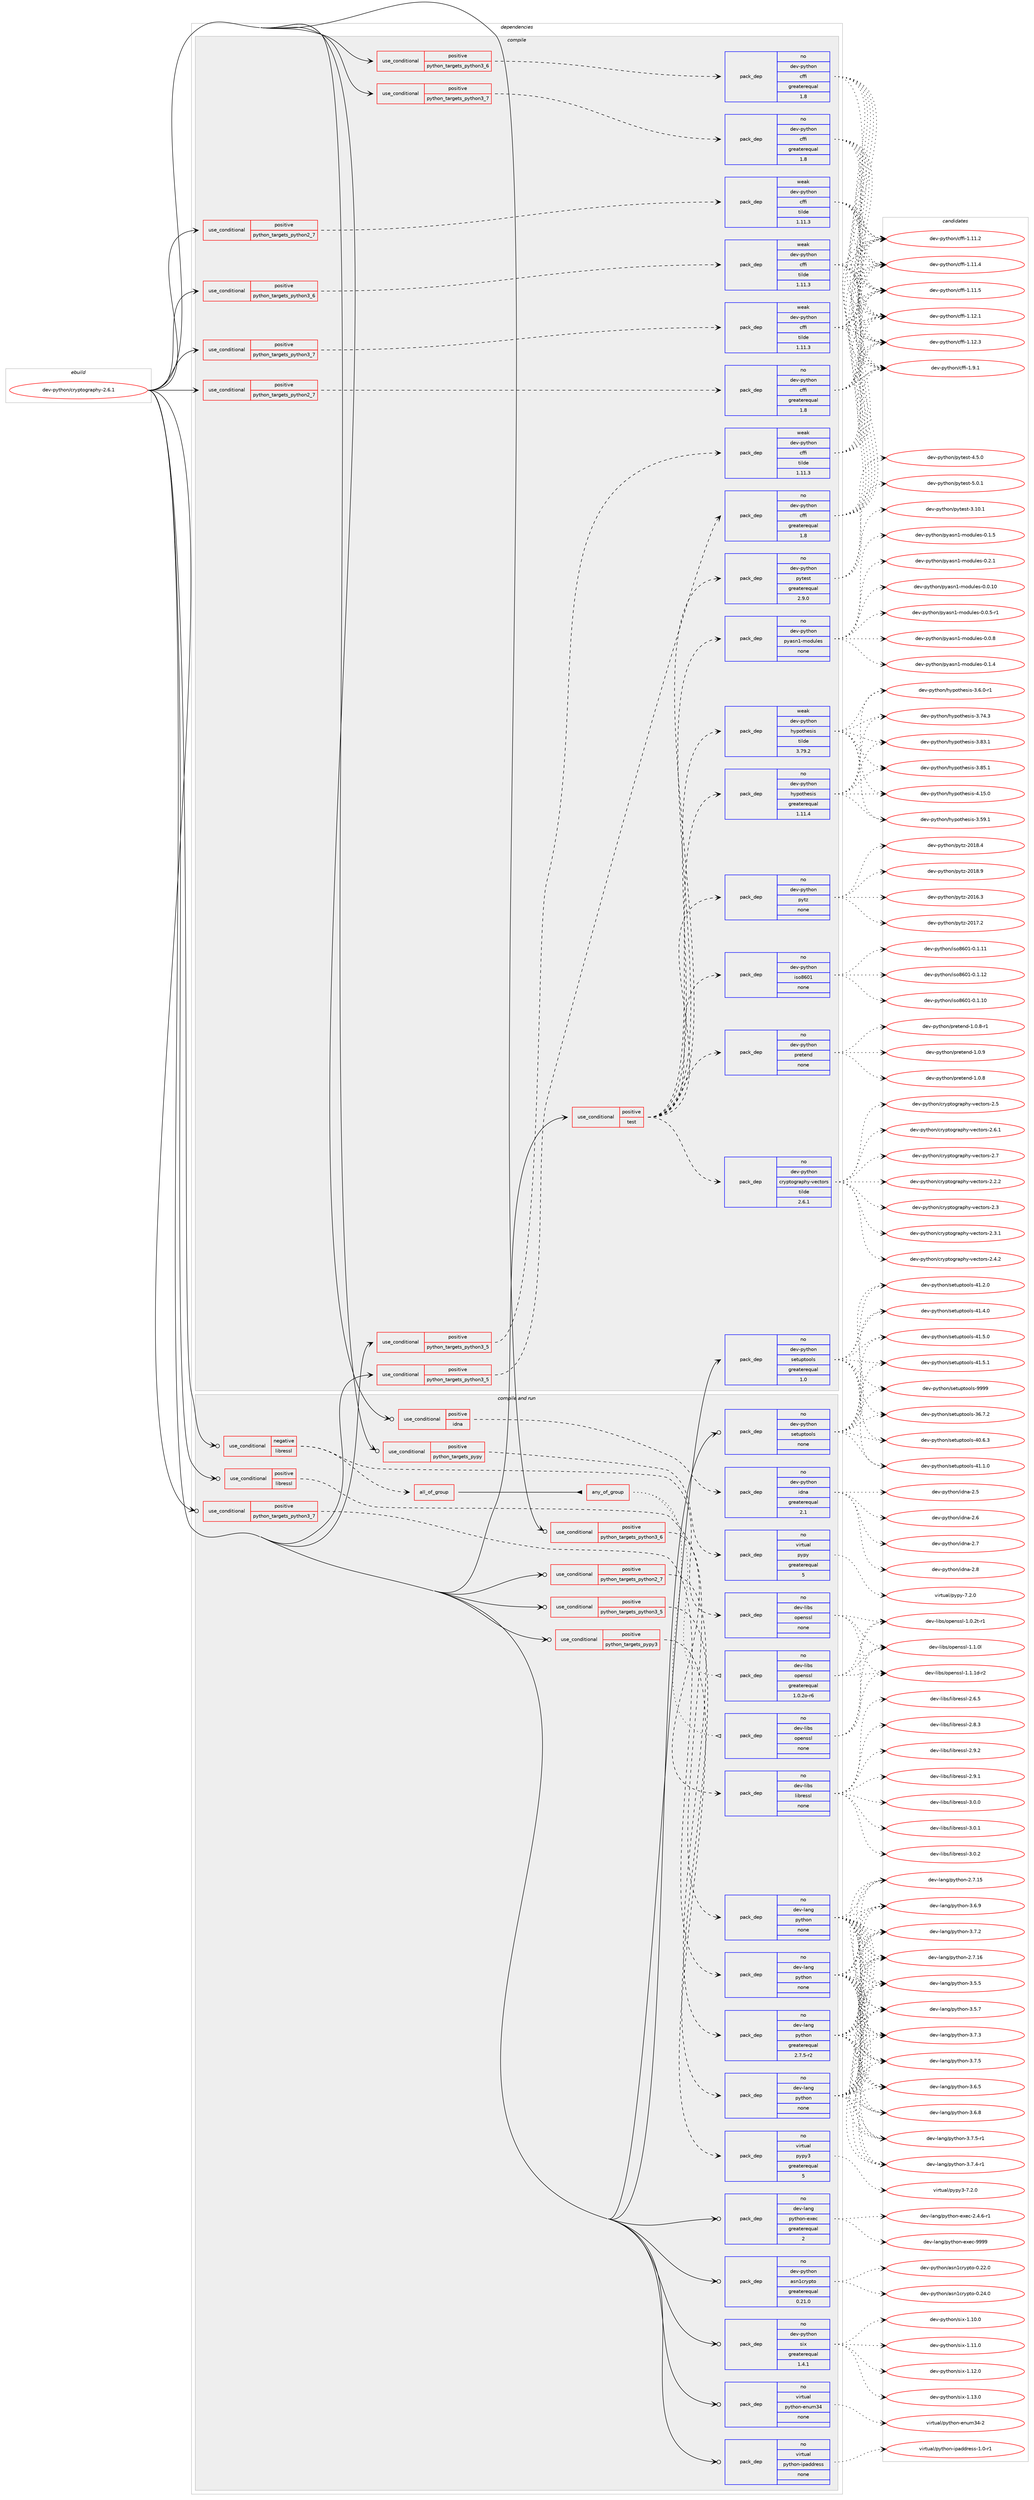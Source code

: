 digraph prolog {

# *************
# Graph options
# *************

newrank=true;
concentrate=true;
compound=true;
graph [rankdir=LR,fontname=Helvetica,fontsize=10,ranksep=1.5];#, ranksep=2.5, nodesep=0.2];
edge  [arrowhead=vee];
node  [fontname=Helvetica,fontsize=10];

# **********
# The ebuild
# **********

subgraph cluster_leftcol {
color=gray;
rank=same;
label=<<i>ebuild</i>>;
id [label="dev-python/cryptography-2.6.1", color=red, width=4, href="../dev-python/cryptography-2.6.1.svg"];
}

# ****************
# The dependencies
# ****************

subgraph cluster_midcol {
color=gray;
label=<<i>dependencies</i>>;
subgraph cluster_compile {
fillcolor="#eeeeee";
style=filled;
label=<<i>compile</i>>;
subgraph cond138023 {
dependency600346 [label=<<TABLE BORDER="0" CELLBORDER="1" CELLSPACING="0" CELLPADDING="4"><TR><TD ROWSPAN="3" CELLPADDING="10">use_conditional</TD></TR><TR><TD>positive</TD></TR><TR><TD>python_targets_python2_7</TD></TR></TABLE>>, shape=none, color=red];
subgraph pack450534 {
dependency600347 [label=<<TABLE BORDER="0" CELLBORDER="1" CELLSPACING="0" CELLPADDING="4" WIDTH="220"><TR><TD ROWSPAN="6" CELLPADDING="30">pack_dep</TD></TR><TR><TD WIDTH="110">no</TD></TR><TR><TD>dev-python</TD></TR><TR><TD>cffi</TD></TR><TR><TD>greaterequal</TD></TR><TR><TD>1.8</TD></TR></TABLE>>, shape=none, color=blue];
}
dependency600346:e -> dependency600347:w [weight=20,style="dashed",arrowhead="vee"];
}
id:e -> dependency600346:w [weight=20,style="solid",arrowhead="vee"];
subgraph cond138024 {
dependency600348 [label=<<TABLE BORDER="0" CELLBORDER="1" CELLSPACING="0" CELLPADDING="4"><TR><TD ROWSPAN="3" CELLPADDING="10">use_conditional</TD></TR><TR><TD>positive</TD></TR><TR><TD>python_targets_python2_7</TD></TR></TABLE>>, shape=none, color=red];
subgraph pack450535 {
dependency600349 [label=<<TABLE BORDER="0" CELLBORDER="1" CELLSPACING="0" CELLPADDING="4" WIDTH="220"><TR><TD ROWSPAN="6" CELLPADDING="30">pack_dep</TD></TR><TR><TD WIDTH="110">weak</TD></TR><TR><TD>dev-python</TD></TR><TR><TD>cffi</TD></TR><TR><TD>tilde</TD></TR><TR><TD>1.11.3</TD></TR></TABLE>>, shape=none, color=blue];
}
dependency600348:e -> dependency600349:w [weight=20,style="dashed",arrowhead="vee"];
}
id:e -> dependency600348:w [weight=20,style="solid",arrowhead="vee"];
subgraph cond138025 {
dependency600350 [label=<<TABLE BORDER="0" CELLBORDER="1" CELLSPACING="0" CELLPADDING="4"><TR><TD ROWSPAN="3" CELLPADDING="10">use_conditional</TD></TR><TR><TD>positive</TD></TR><TR><TD>python_targets_python3_5</TD></TR></TABLE>>, shape=none, color=red];
subgraph pack450536 {
dependency600351 [label=<<TABLE BORDER="0" CELLBORDER="1" CELLSPACING="0" CELLPADDING="4" WIDTH="220"><TR><TD ROWSPAN="6" CELLPADDING="30">pack_dep</TD></TR><TR><TD WIDTH="110">no</TD></TR><TR><TD>dev-python</TD></TR><TR><TD>cffi</TD></TR><TR><TD>greaterequal</TD></TR><TR><TD>1.8</TD></TR></TABLE>>, shape=none, color=blue];
}
dependency600350:e -> dependency600351:w [weight=20,style="dashed",arrowhead="vee"];
}
id:e -> dependency600350:w [weight=20,style="solid",arrowhead="vee"];
subgraph cond138026 {
dependency600352 [label=<<TABLE BORDER="0" CELLBORDER="1" CELLSPACING="0" CELLPADDING="4"><TR><TD ROWSPAN="3" CELLPADDING="10">use_conditional</TD></TR><TR><TD>positive</TD></TR><TR><TD>python_targets_python3_5</TD></TR></TABLE>>, shape=none, color=red];
subgraph pack450537 {
dependency600353 [label=<<TABLE BORDER="0" CELLBORDER="1" CELLSPACING="0" CELLPADDING="4" WIDTH="220"><TR><TD ROWSPAN="6" CELLPADDING="30">pack_dep</TD></TR><TR><TD WIDTH="110">weak</TD></TR><TR><TD>dev-python</TD></TR><TR><TD>cffi</TD></TR><TR><TD>tilde</TD></TR><TR><TD>1.11.3</TD></TR></TABLE>>, shape=none, color=blue];
}
dependency600352:e -> dependency600353:w [weight=20,style="dashed",arrowhead="vee"];
}
id:e -> dependency600352:w [weight=20,style="solid",arrowhead="vee"];
subgraph cond138027 {
dependency600354 [label=<<TABLE BORDER="0" CELLBORDER="1" CELLSPACING="0" CELLPADDING="4"><TR><TD ROWSPAN="3" CELLPADDING="10">use_conditional</TD></TR><TR><TD>positive</TD></TR><TR><TD>python_targets_python3_6</TD></TR></TABLE>>, shape=none, color=red];
subgraph pack450538 {
dependency600355 [label=<<TABLE BORDER="0" CELLBORDER="1" CELLSPACING="0" CELLPADDING="4" WIDTH="220"><TR><TD ROWSPAN="6" CELLPADDING="30">pack_dep</TD></TR><TR><TD WIDTH="110">no</TD></TR><TR><TD>dev-python</TD></TR><TR><TD>cffi</TD></TR><TR><TD>greaterequal</TD></TR><TR><TD>1.8</TD></TR></TABLE>>, shape=none, color=blue];
}
dependency600354:e -> dependency600355:w [weight=20,style="dashed",arrowhead="vee"];
}
id:e -> dependency600354:w [weight=20,style="solid",arrowhead="vee"];
subgraph cond138028 {
dependency600356 [label=<<TABLE BORDER="0" CELLBORDER="1" CELLSPACING="0" CELLPADDING="4"><TR><TD ROWSPAN="3" CELLPADDING="10">use_conditional</TD></TR><TR><TD>positive</TD></TR><TR><TD>python_targets_python3_6</TD></TR></TABLE>>, shape=none, color=red];
subgraph pack450539 {
dependency600357 [label=<<TABLE BORDER="0" CELLBORDER="1" CELLSPACING="0" CELLPADDING="4" WIDTH="220"><TR><TD ROWSPAN="6" CELLPADDING="30">pack_dep</TD></TR><TR><TD WIDTH="110">weak</TD></TR><TR><TD>dev-python</TD></TR><TR><TD>cffi</TD></TR><TR><TD>tilde</TD></TR><TR><TD>1.11.3</TD></TR></TABLE>>, shape=none, color=blue];
}
dependency600356:e -> dependency600357:w [weight=20,style="dashed",arrowhead="vee"];
}
id:e -> dependency600356:w [weight=20,style="solid",arrowhead="vee"];
subgraph cond138029 {
dependency600358 [label=<<TABLE BORDER="0" CELLBORDER="1" CELLSPACING="0" CELLPADDING="4"><TR><TD ROWSPAN="3" CELLPADDING="10">use_conditional</TD></TR><TR><TD>positive</TD></TR><TR><TD>python_targets_python3_7</TD></TR></TABLE>>, shape=none, color=red];
subgraph pack450540 {
dependency600359 [label=<<TABLE BORDER="0" CELLBORDER="1" CELLSPACING="0" CELLPADDING="4" WIDTH="220"><TR><TD ROWSPAN="6" CELLPADDING="30">pack_dep</TD></TR><TR><TD WIDTH="110">no</TD></TR><TR><TD>dev-python</TD></TR><TR><TD>cffi</TD></TR><TR><TD>greaterequal</TD></TR><TR><TD>1.8</TD></TR></TABLE>>, shape=none, color=blue];
}
dependency600358:e -> dependency600359:w [weight=20,style="dashed",arrowhead="vee"];
}
id:e -> dependency600358:w [weight=20,style="solid",arrowhead="vee"];
subgraph cond138030 {
dependency600360 [label=<<TABLE BORDER="0" CELLBORDER="1" CELLSPACING="0" CELLPADDING="4"><TR><TD ROWSPAN="3" CELLPADDING="10">use_conditional</TD></TR><TR><TD>positive</TD></TR><TR><TD>python_targets_python3_7</TD></TR></TABLE>>, shape=none, color=red];
subgraph pack450541 {
dependency600361 [label=<<TABLE BORDER="0" CELLBORDER="1" CELLSPACING="0" CELLPADDING="4" WIDTH="220"><TR><TD ROWSPAN="6" CELLPADDING="30">pack_dep</TD></TR><TR><TD WIDTH="110">weak</TD></TR><TR><TD>dev-python</TD></TR><TR><TD>cffi</TD></TR><TR><TD>tilde</TD></TR><TR><TD>1.11.3</TD></TR></TABLE>>, shape=none, color=blue];
}
dependency600360:e -> dependency600361:w [weight=20,style="dashed",arrowhead="vee"];
}
id:e -> dependency600360:w [weight=20,style="solid",arrowhead="vee"];
subgraph cond138031 {
dependency600362 [label=<<TABLE BORDER="0" CELLBORDER="1" CELLSPACING="0" CELLPADDING="4"><TR><TD ROWSPAN="3" CELLPADDING="10">use_conditional</TD></TR><TR><TD>positive</TD></TR><TR><TD>test</TD></TR></TABLE>>, shape=none, color=red];
subgraph pack450542 {
dependency600363 [label=<<TABLE BORDER="0" CELLBORDER="1" CELLSPACING="0" CELLPADDING="4" WIDTH="220"><TR><TD ROWSPAN="6" CELLPADDING="30">pack_dep</TD></TR><TR><TD WIDTH="110">no</TD></TR><TR><TD>dev-python</TD></TR><TR><TD>cryptography-vectors</TD></TR><TR><TD>tilde</TD></TR><TR><TD>2.6.1</TD></TR></TABLE>>, shape=none, color=blue];
}
dependency600362:e -> dependency600363:w [weight=20,style="dashed",arrowhead="vee"];
subgraph pack450543 {
dependency600364 [label=<<TABLE BORDER="0" CELLBORDER="1" CELLSPACING="0" CELLPADDING="4" WIDTH="220"><TR><TD ROWSPAN="6" CELLPADDING="30">pack_dep</TD></TR><TR><TD WIDTH="110">no</TD></TR><TR><TD>dev-python</TD></TR><TR><TD>pretend</TD></TR><TR><TD>none</TD></TR><TR><TD></TD></TR></TABLE>>, shape=none, color=blue];
}
dependency600362:e -> dependency600364:w [weight=20,style="dashed",arrowhead="vee"];
subgraph pack450544 {
dependency600365 [label=<<TABLE BORDER="0" CELLBORDER="1" CELLSPACING="0" CELLPADDING="4" WIDTH="220"><TR><TD ROWSPAN="6" CELLPADDING="30">pack_dep</TD></TR><TR><TD WIDTH="110">no</TD></TR><TR><TD>dev-python</TD></TR><TR><TD>iso8601</TD></TR><TR><TD>none</TD></TR><TR><TD></TD></TR></TABLE>>, shape=none, color=blue];
}
dependency600362:e -> dependency600365:w [weight=20,style="dashed",arrowhead="vee"];
subgraph pack450545 {
dependency600366 [label=<<TABLE BORDER="0" CELLBORDER="1" CELLSPACING="0" CELLPADDING="4" WIDTH="220"><TR><TD ROWSPAN="6" CELLPADDING="30">pack_dep</TD></TR><TR><TD WIDTH="110">no</TD></TR><TR><TD>dev-python</TD></TR><TR><TD>pytz</TD></TR><TR><TD>none</TD></TR><TR><TD></TD></TR></TABLE>>, shape=none, color=blue];
}
dependency600362:e -> dependency600366:w [weight=20,style="dashed",arrowhead="vee"];
subgraph pack450546 {
dependency600367 [label=<<TABLE BORDER="0" CELLBORDER="1" CELLSPACING="0" CELLPADDING="4" WIDTH="220"><TR><TD ROWSPAN="6" CELLPADDING="30">pack_dep</TD></TR><TR><TD WIDTH="110">no</TD></TR><TR><TD>dev-python</TD></TR><TR><TD>hypothesis</TD></TR><TR><TD>greaterequal</TD></TR><TR><TD>1.11.4</TD></TR></TABLE>>, shape=none, color=blue];
}
dependency600362:e -> dependency600367:w [weight=20,style="dashed",arrowhead="vee"];
subgraph pack450547 {
dependency600368 [label=<<TABLE BORDER="0" CELLBORDER="1" CELLSPACING="0" CELLPADDING="4" WIDTH="220"><TR><TD ROWSPAN="6" CELLPADDING="30">pack_dep</TD></TR><TR><TD WIDTH="110">weak</TD></TR><TR><TD>dev-python</TD></TR><TR><TD>hypothesis</TD></TR><TR><TD>tilde</TD></TR><TR><TD>3.79.2</TD></TR></TABLE>>, shape=none, color=blue];
}
dependency600362:e -> dependency600368:w [weight=20,style="dashed",arrowhead="vee"];
subgraph pack450548 {
dependency600369 [label=<<TABLE BORDER="0" CELLBORDER="1" CELLSPACING="0" CELLPADDING="4" WIDTH="220"><TR><TD ROWSPAN="6" CELLPADDING="30">pack_dep</TD></TR><TR><TD WIDTH="110">no</TD></TR><TR><TD>dev-python</TD></TR><TR><TD>pyasn1-modules</TD></TR><TR><TD>none</TD></TR><TR><TD></TD></TR></TABLE>>, shape=none, color=blue];
}
dependency600362:e -> dependency600369:w [weight=20,style="dashed",arrowhead="vee"];
subgraph pack450549 {
dependency600370 [label=<<TABLE BORDER="0" CELLBORDER="1" CELLSPACING="0" CELLPADDING="4" WIDTH="220"><TR><TD ROWSPAN="6" CELLPADDING="30">pack_dep</TD></TR><TR><TD WIDTH="110">no</TD></TR><TR><TD>dev-python</TD></TR><TR><TD>pytest</TD></TR><TR><TD>greaterequal</TD></TR><TR><TD>2.9.0</TD></TR></TABLE>>, shape=none, color=blue];
}
dependency600362:e -> dependency600370:w [weight=20,style="dashed",arrowhead="vee"];
}
id:e -> dependency600362:w [weight=20,style="solid",arrowhead="vee"];
subgraph pack450550 {
dependency600371 [label=<<TABLE BORDER="0" CELLBORDER="1" CELLSPACING="0" CELLPADDING="4" WIDTH="220"><TR><TD ROWSPAN="6" CELLPADDING="30">pack_dep</TD></TR><TR><TD WIDTH="110">no</TD></TR><TR><TD>dev-python</TD></TR><TR><TD>setuptools</TD></TR><TR><TD>greaterequal</TD></TR><TR><TD>1.0</TD></TR></TABLE>>, shape=none, color=blue];
}
id:e -> dependency600371:w [weight=20,style="solid",arrowhead="vee"];
}
subgraph cluster_compileandrun {
fillcolor="#eeeeee";
style=filled;
label=<<i>compile and run</i>>;
subgraph cond138032 {
dependency600372 [label=<<TABLE BORDER="0" CELLBORDER="1" CELLSPACING="0" CELLPADDING="4"><TR><TD ROWSPAN="3" CELLPADDING="10">use_conditional</TD></TR><TR><TD>negative</TD></TR><TR><TD>libressl</TD></TR></TABLE>>, shape=none, color=red];
subgraph pack450551 {
dependency600373 [label=<<TABLE BORDER="0" CELLBORDER="1" CELLSPACING="0" CELLPADDING="4" WIDTH="220"><TR><TD ROWSPAN="6" CELLPADDING="30">pack_dep</TD></TR><TR><TD WIDTH="110">no</TD></TR><TR><TD>dev-libs</TD></TR><TR><TD>openssl</TD></TR><TR><TD>none</TD></TR><TR><TD></TD></TR></TABLE>>, shape=none, color=blue];
}
dependency600372:e -> dependency600373:w [weight=20,style="dashed",arrowhead="vee"];
subgraph all373 {
dependency600374 [label=<<TABLE BORDER="0" CELLBORDER="1" CELLSPACING="0" CELLPADDING="4"><TR><TD CELLPADDING="10">all_of_group</TD></TR></TABLE>>, shape=none, color=red];subgraph any11419 {
dependency600375 [label=<<TABLE BORDER="0" CELLBORDER="1" CELLSPACING="0" CELLPADDING="4"><TR><TD CELLPADDING="10">any_of_group</TD></TR></TABLE>>, shape=none, color=red];subgraph pack450552 {
dependency600376 [label=<<TABLE BORDER="0" CELLBORDER="1" CELLSPACING="0" CELLPADDING="4" WIDTH="220"><TR><TD ROWSPAN="6" CELLPADDING="30">pack_dep</TD></TR><TR><TD WIDTH="110">no</TD></TR><TR><TD>dev-libs</TD></TR><TR><TD>openssl</TD></TR><TR><TD>none</TD></TR><TR><TD></TD></TR></TABLE>>, shape=none, color=blue];
}
dependency600375:e -> dependency600376:w [weight=20,style="dotted",arrowhead="oinv"];
subgraph pack450553 {
dependency600377 [label=<<TABLE BORDER="0" CELLBORDER="1" CELLSPACING="0" CELLPADDING="4" WIDTH="220"><TR><TD ROWSPAN="6" CELLPADDING="30">pack_dep</TD></TR><TR><TD WIDTH="110">no</TD></TR><TR><TD>dev-libs</TD></TR><TR><TD>openssl</TD></TR><TR><TD>greaterequal</TD></TR><TR><TD>1.0.2o-r6</TD></TR></TABLE>>, shape=none, color=blue];
}
dependency600375:e -> dependency600377:w [weight=20,style="dotted",arrowhead="oinv"];
}
dependency600374:e -> dependency600375:w [weight=20,style="solid",arrowhead="inv"];
}
dependency600372:e -> dependency600374:w [weight=20,style="dashed",arrowhead="vee"];
}
id:e -> dependency600372:w [weight=20,style="solid",arrowhead="odotvee"];
subgraph cond138033 {
dependency600378 [label=<<TABLE BORDER="0" CELLBORDER="1" CELLSPACING="0" CELLPADDING="4"><TR><TD ROWSPAN="3" CELLPADDING="10">use_conditional</TD></TR><TR><TD>positive</TD></TR><TR><TD>idna</TD></TR></TABLE>>, shape=none, color=red];
subgraph pack450554 {
dependency600379 [label=<<TABLE BORDER="0" CELLBORDER="1" CELLSPACING="0" CELLPADDING="4" WIDTH="220"><TR><TD ROWSPAN="6" CELLPADDING="30">pack_dep</TD></TR><TR><TD WIDTH="110">no</TD></TR><TR><TD>dev-python</TD></TR><TR><TD>idna</TD></TR><TR><TD>greaterequal</TD></TR><TR><TD>2.1</TD></TR></TABLE>>, shape=none, color=blue];
}
dependency600378:e -> dependency600379:w [weight=20,style="dashed",arrowhead="vee"];
}
id:e -> dependency600378:w [weight=20,style="solid",arrowhead="odotvee"];
subgraph cond138034 {
dependency600380 [label=<<TABLE BORDER="0" CELLBORDER="1" CELLSPACING="0" CELLPADDING="4"><TR><TD ROWSPAN="3" CELLPADDING="10">use_conditional</TD></TR><TR><TD>positive</TD></TR><TR><TD>libressl</TD></TR></TABLE>>, shape=none, color=red];
subgraph pack450555 {
dependency600381 [label=<<TABLE BORDER="0" CELLBORDER="1" CELLSPACING="0" CELLPADDING="4" WIDTH="220"><TR><TD ROWSPAN="6" CELLPADDING="30">pack_dep</TD></TR><TR><TD WIDTH="110">no</TD></TR><TR><TD>dev-libs</TD></TR><TR><TD>libressl</TD></TR><TR><TD>none</TD></TR><TR><TD></TD></TR></TABLE>>, shape=none, color=blue];
}
dependency600380:e -> dependency600381:w [weight=20,style="dashed",arrowhead="vee"];
}
id:e -> dependency600380:w [weight=20,style="solid",arrowhead="odotvee"];
subgraph cond138035 {
dependency600382 [label=<<TABLE BORDER="0" CELLBORDER="1" CELLSPACING="0" CELLPADDING="4"><TR><TD ROWSPAN="3" CELLPADDING="10">use_conditional</TD></TR><TR><TD>positive</TD></TR><TR><TD>python_targets_pypy</TD></TR></TABLE>>, shape=none, color=red];
subgraph pack450556 {
dependency600383 [label=<<TABLE BORDER="0" CELLBORDER="1" CELLSPACING="0" CELLPADDING="4" WIDTH="220"><TR><TD ROWSPAN="6" CELLPADDING="30">pack_dep</TD></TR><TR><TD WIDTH="110">no</TD></TR><TR><TD>virtual</TD></TR><TR><TD>pypy</TD></TR><TR><TD>greaterequal</TD></TR><TR><TD>5</TD></TR></TABLE>>, shape=none, color=blue];
}
dependency600382:e -> dependency600383:w [weight=20,style="dashed",arrowhead="vee"];
}
id:e -> dependency600382:w [weight=20,style="solid",arrowhead="odotvee"];
subgraph cond138036 {
dependency600384 [label=<<TABLE BORDER="0" CELLBORDER="1" CELLSPACING="0" CELLPADDING="4"><TR><TD ROWSPAN="3" CELLPADDING="10">use_conditional</TD></TR><TR><TD>positive</TD></TR><TR><TD>python_targets_pypy3</TD></TR></TABLE>>, shape=none, color=red];
subgraph pack450557 {
dependency600385 [label=<<TABLE BORDER="0" CELLBORDER="1" CELLSPACING="0" CELLPADDING="4" WIDTH="220"><TR><TD ROWSPAN="6" CELLPADDING="30">pack_dep</TD></TR><TR><TD WIDTH="110">no</TD></TR><TR><TD>virtual</TD></TR><TR><TD>pypy3</TD></TR><TR><TD>greaterequal</TD></TR><TR><TD>5</TD></TR></TABLE>>, shape=none, color=blue];
}
dependency600384:e -> dependency600385:w [weight=20,style="dashed",arrowhead="vee"];
}
id:e -> dependency600384:w [weight=20,style="solid",arrowhead="odotvee"];
subgraph cond138037 {
dependency600386 [label=<<TABLE BORDER="0" CELLBORDER="1" CELLSPACING="0" CELLPADDING="4"><TR><TD ROWSPAN="3" CELLPADDING="10">use_conditional</TD></TR><TR><TD>positive</TD></TR><TR><TD>python_targets_python2_7</TD></TR></TABLE>>, shape=none, color=red];
subgraph pack450558 {
dependency600387 [label=<<TABLE BORDER="0" CELLBORDER="1" CELLSPACING="0" CELLPADDING="4" WIDTH="220"><TR><TD ROWSPAN="6" CELLPADDING="30">pack_dep</TD></TR><TR><TD WIDTH="110">no</TD></TR><TR><TD>dev-lang</TD></TR><TR><TD>python</TD></TR><TR><TD>greaterequal</TD></TR><TR><TD>2.7.5-r2</TD></TR></TABLE>>, shape=none, color=blue];
}
dependency600386:e -> dependency600387:w [weight=20,style="dashed",arrowhead="vee"];
}
id:e -> dependency600386:w [weight=20,style="solid",arrowhead="odotvee"];
subgraph cond138038 {
dependency600388 [label=<<TABLE BORDER="0" CELLBORDER="1" CELLSPACING="0" CELLPADDING="4"><TR><TD ROWSPAN="3" CELLPADDING="10">use_conditional</TD></TR><TR><TD>positive</TD></TR><TR><TD>python_targets_python3_5</TD></TR></TABLE>>, shape=none, color=red];
subgraph pack450559 {
dependency600389 [label=<<TABLE BORDER="0" CELLBORDER="1" CELLSPACING="0" CELLPADDING="4" WIDTH="220"><TR><TD ROWSPAN="6" CELLPADDING="30">pack_dep</TD></TR><TR><TD WIDTH="110">no</TD></TR><TR><TD>dev-lang</TD></TR><TR><TD>python</TD></TR><TR><TD>none</TD></TR><TR><TD></TD></TR></TABLE>>, shape=none, color=blue];
}
dependency600388:e -> dependency600389:w [weight=20,style="dashed",arrowhead="vee"];
}
id:e -> dependency600388:w [weight=20,style="solid",arrowhead="odotvee"];
subgraph cond138039 {
dependency600390 [label=<<TABLE BORDER="0" CELLBORDER="1" CELLSPACING="0" CELLPADDING="4"><TR><TD ROWSPAN="3" CELLPADDING="10">use_conditional</TD></TR><TR><TD>positive</TD></TR><TR><TD>python_targets_python3_6</TD></TR></TABLE>>, shape=none, color=red];
subgraph pack450560 {
dependency600391 [label=<<TABLE BORDER="0" CELLBORDER="1" CELLSPACING="0" CELLPADDING="4" WIDTH="220"><TR><TD ROWSPAN="6" CELLPADDING="30">pack_dep</TD></TR><TR><TD WIDTH="110">no</TD></TR><TR><TD>dev-lang</TD></TR><TR><TD>python</TD></TR><TR><TD>none</TD></TR><TR><TD></TD></TR></TABLE>>, shape=none, color=blue];
}
dependency600390:e -> dependency600391:w [weight=20,style="dashed",arrowhead="vee"];
}
id:e -> dependency600390:w [weight=20,style="solid",arrowhead="odotvee"];
subgraph cond138040 {
dependency600392 [label=<<TABLE BORDER="0" CELLBORDER="1" CELLSPACING="0" CELLPADDING="4"><TR><TD ROWSPAN="3" CELLPADDING="10">use_conditional</TD></TR><TR><TD>positive</TD></TR><TR><TD>python_targets_python3_7</TD></TR></TABLE>>, shape=none, color=red];
subgraph pack450561 {
dependency600393 [label=<<TABLE BORDER="0" CELLBORDER="1" CELLSPACING="0" CELLPADDING="4" WIDTH="220"><TR><TD ROWSPAN="6" CELLPADDING="30">pack_dep</TD></TR><TR><TD WIDTH="110">no</TD></TR><TR><TD>dev-lang</TD></TR><TR><TD>python</TD></TR><TR><TD>none</TD></TR><TR><TD></TD></TR></TABLE>>, shape=none, color=blue];
}
dependency600392:e -> dependency600393:w [weight=20,style="dashed",arrowhead="vee"];
}
id:e -> dependency600392:w [weight=20,style="solid",arrowhead="odotvee"];
subgraph pack450562 {
dependency600394 [label=<<TABLE BORDER="0" CELLBORDER="1" CELLSPACING="0" CELLPADDING="4" WIDTH="220"><TR><TD ROWSPAN="6" CELLPADDING="30">pack_dep</TD></TR><TR><TD WIDTH="110">no</TD></TR><TR><TD>dev-lang</TD></TR><TR><TD>python-exec</TD></TR><TR><TD>greaterequal</TD></TR><TR><TD>2</TD></TR></TABLE>>, shape=none, color=blue];
}
id:e -> dependency600394:w [weight=20,style="solid",arrowhead="odotvee"];
subgraph pack450563 {
dependency600395 [label=<<TABLE BORDER="0" CELLBORDER="1" CELLSPACING="0" CELLPADDING="4" WIDTH="220"><TR><TD ROWSPAN="6" CELLPADDING="30">pack_dep</TD></TR><TR><TD WIDTH="110">no</TD></TR><TR><TD>dev-python</TD></TR><TR><TD>asn1crypto</TD></TR><TR><TD>greaterequal</TD></TR><TR><TD>0.21.0</TD></TR></TABLE>>, shape=none, color=blue];
}
id:e -> dependency600395:w [weight=20,style="solid",arrowhead="odotvee"];
subgraph pack450564 {
dependency600396 [label=<<TABLE BORDER="0" CELLBORDER="1" CELLSPACING="0" CELLPADDING="4" WIDTH="220"><TR><TD ROWSPAN="6" CELLPADDING="30">pack_dep</TD></TR><TR><TD WIDTH="110">no</TD></TR><TR><TD>dev-python</TD></TR><TR><TD>setuptools</TD></TR><TR><TD>none</TD></TR><TR><TD></TD></TR></TABLE>>, shape=none, color=blue];
}
id:e -> dependency600396:w [weight=20,style="solid",arrowhead="odotvee"];
subgraph pack450565 {
dependency600397 [label=<<TABLE BORDER="0" CELLBORDER="1" CELLSPACING="0" CELLPADDING="4" WIDTH="220"><TR><TD ROWSPAN="6" CELLPADDING="30">pack_dep</TD></TR><TR><TD WIDTH="110">no</TD></TR><TR><TD>dev-python</TD></TR><TR><TD>six</TD></TR><TR><TD>greaterequal</TD></TR><TR><TD>1.4.1</TD></TR></TABLE>>, shape=none, color=blue];
}
id:e -> dependency600397:w [weight=20,style="solid",arrowhead="odotvee"];
subgraph pack450566 {
dependency600398 [label=<<TABLE BORDER="0" CELLBORDER="1" CELLSPACING="0" CELLPADDING="4" WIDTH="220"><TR><TD ROWSPAN="6" CELLPADDING="30">pack_dep</TD></TR><TR><TD WIDTH="110">no</TD></TR><TR><TD>virtual</TD></TR><TR><TD>python-enum34</TD></TR><TR><TD>none</TD></TR><TR><TD></TD></TR></TABLE>>, shape=none, color=blue];
}
id:e -> dependency600398:w [weight=20,style="solid",arrowhead="odotvee"];
subgraph pack450567 {
dependency600399 [label=<<TABLE BORDER="0" CELLBORDER="1" CELLSPACING="0" CELLPADDING="4" WIDTH="220"><TR><TD ROWSPAN="6" CELLPADDING="30">pack_dep</TD></TR><TR><TD WIDTH="110">no</TD></TR><TR><TD>virtual</TD></TR><TR><TD>python-ipaddress</TD></TR><TR><TD>none</TD></TR><TR><TD></TD></TR></TABLE>>, shape=none, color=blue];
}
id:e -> dependency600399:w [weight=20,style="solid",arrowhead="odotvee"];
}
subgraph cluster_run {
fillcolor="#eeeeee";
style=filled;
label=<<i>run</i>>;
}
}

# **************
# The candidates
# **************

subgraph cluster_choices {
rank=same;
color=gray;
label=<<i>candidates</i>>;

subgraph choice450534 {
color=black;
nodesep=1;
choice10010111845112121116104111110479910210210545494649494650 [label="dev-python/cffi-1.11.2", color=red, width=4,href="../dev-python/cffi-1.11.2.svg"];
choice10010111845112121116104111110479910210210545494649494652 [label="dev-python/cffi-1.11.4", color=red, width=4,href="../dev-python/cffi-1.11.4.svg"];
choice10010111845112121116104111110479910210210545494649494653 [label="dev-python/cffi-1.11.5", color=red, width=4,href="../dev-python/cffi-1.11.5.svg"];
choice10010111845112121116104111110479910210210545494649504649 [label="dev-python/cffi-1.12.1", color=red, width=4,href="../dev-python/cffi-1.12.1.svg"];
choice10010111845112121116104111110479910210210545494649504651 [label="dev-python/cffi-1.12.3", color=red, width=4,href="../dev-python/cffi-1.12.3.svg"];
choice100101118451121211161041111104799102102105454946574649 [label="dev-python/cffi-1.9.1", color=red, width=4,href="../dev-python/cffi-1.9.1.svg"];
dependency600347:e -> choice10010111845112121116104111110479910210210545494649494650:w [style=dotted,weight="100"];
dependency600347:e -> choice10010111845112121116104111110479910210210545494649494652:w [style=dotted,weight="100"];
dependency600347:e -> choice10010111845112121116104111110479910210210545494649494653:w [style=dotted,weight="100"];
dependency600347:e -> choice10010111845112121116104111110479910210210545494649504649:w [style=dotted,weight="100"];
dependency600347:e -> choice10010111845112121116104111110479910210210545494649504651:w [style=dotted,weight="100"];
dependency600347:e -> choice100101118451121211161041111104799102102105454946574649:w [style=dotted,weight="100"];
}
subgraph choice450535 {
color=black;
nodesep=1;
choice10010111845112121116104111110479910210210545494649494650 [label="dev-python/cffi-1.11.2", color=red, width=4,href="../dev-python/cffi-1.11.2.svg"];
choice10010111845112121116104111110479910210210545494649494652 [label="dev-python/cffi-1.11.4", color=red, width=4,href="../dev-python/cffi-1.11.4.svg"];
choice10010111845112121116104111110479910210210545494649494653 [label="dev-python/cffi-1.11.5", color=red, width=4,href="../dev-python/cffi-1.11.5.svg"];
choice10010111845112121116104111110479910210210545494649504649 [label="dev-python/cffi-1.12.1", color=red, width=4,href="../dev-python/cffi-1.12.1.svg"];
choice10010111845112121116104111110479910210210545494649504651 [label="dev-python/cffi-1.12.3", color=red, width=4,href="../dev-python/cffi-1.12.3.svg"];
choice100101118451121211161041111104799102102105454946574649 [label="dev-python/cffi-1.9.1", color=red, width=4,href="../dev-python/cffi-1.9.1.svg"];
dependency600349:e -> choice10010111845112121116104111110479910210210545494649494650:w [style=dotted,weight="100"];
dependency600349:e -> choice10010111845112121116104111110479910210210545494649494652:w [style=dotted,weight="100"];
dependency600349:e -> choice10010111845112121116104111110479910210210545494649494653:w [style=dotted,weight="100"];
dependency600349:e -> choice10010111845112121116104111110479910210210545494649504649:w [style=dotted,weight="100"];
dependency600349:e -> choice10010111845112121116104111110479910210210545494649504651:w [style=dotted,weight="100"];
dependency600349:e -> choice100101118451121211161041111104799102102105454946574649:w [style=dotted,weight="100"];
}
subgraph choice450536 {
color=black;
nodesep=1;
choice10010111845112121116104111110479910210210545494649494650 [label="dev-python/cffi-1.11.2", color=red, width=4,href="../dev-python/cffi-1.11.2.svg"];
choice10010111845112121116104111110479910210210545494649494652 [label="dev-python/cffi-1.11.4", color=red, width=4,href="../dev-python/cffi-1.11.4.svg"];
choice10010111845112121116104111110479910210210545494649494653 [label="dev-python/cffi-1.11.5", color=red, width=4,href="../dev-python/cffi-1.11.5.svg"];
choice10010111845112121116104111110479910210210545494649504649 [label="dev-python/cffi-1.12.1", color=red, width=4,href="../dev-python/cffi-1.12.1.svg"];
choice10010111845112121116104111110479910210210545494649504651 [label="dev-python/cffi-1.12.3", color=red, width=4,href="../dev-python/cffi-1.12.3.svg"];
choice100101118451121211161041111104799102102105454946574649 [label="dev-python/cffi-1.9.1", color=red, width=4,href="../dev-python/cffi-1.9.1.svg"];
dependency600351:e -> choice10010111845112121116104111110479910210210545494649494650:w [style=dotted,weight="100"];
dependency600351:e -> choice10010111845112121116104111110479910210210545494649494652:w [style=dotted,weight="100"];
dependency600351:e -> choice10010111845112121116104111110479910210210545494649494653:w [style=dotted,weight="100"];
dependency600351:e -> choice10010111845112121116104111110479910210210545494649504649:w [style=dotted,weight="100"];
dependency600351:e -> choice10010111845112121116104111110479910210210545494649504651:w [style=dotted,weight="100"];
dependency600351:e -> choice100101118451121211161041111104799102102105454946574649:w [style=dotted,weight="100"];
}
subgraph choice450537 {
color=black;
nodesep=1;
choice10010111845112121116104111110479910210210545494649494650 [label="dev-python/cffi-1.11.2", color=red, width=4,href="../dev-python/cffi-1.11.2.svg"];
choice10010111845112121116104111110479910210210545494649494652 [label="dev-python/cffi-1.11.4", color=red, width=4,href="../dev-python/cffi-1.11.4.svg"];
choice10010111845112121116104111110479910210210545494649494653 [label="dev-python/cffi-1.11.5", color=red, width=4,href="../dev-python/cffi-1.11.5.svg"];
choice10010111845112121116104111110479910210210545494649504649 [label="dev-python/cffi-1.12.1", color=red, width=4,href="../dev-python/cffi-1.12.1.svg"];
choice10010111845112121116104111110479910210210545494649504651 [label="dev-python/cffi-1.12.3", color=red, width=4,href="../dev-python/cffi-1.12.3.svg"];
choice100101118451121211161041111104799102102105454946574649 [label="dev-python/cffi-1.9.1", color=red, width=4,href="../dev-python/cffi-1.9.1.svg"];
dependency600353:e -> choice10010111845112121116104111110479910210210545494649494650:w [style=dotted,weight="100"];
dependency600353:e -> choice10010111845112121116104111110479910210210545494649494652:w [style=dotted,weight="100"];
dependency600353:e -> choice10010111845112121116104111110479910210210545494649494653:w [style=dotted,weight="100"];
dependency600353:e -> choice10010111845112121116104111110479910210210545494649504649:w [style=dotted,weight="100"];
dependency600353:e -> choice10010111845112121116104111110479910210210545494649504651:w [style=dotted,weight="100"];
dependency600353:e -> choice100101118451121211161041111104799102102105454946574649:w [style=dotted,weight="100"];
}
subgraph choice450538 {
color=black;
nodesep=1;
choice10010111845112121116104111110479910210210545494649494650 [label="dev-python/cffi-1.11.2", color=red, width=4,href="../dev-python/cffi-1.11.2.svg"];
choice10010111845112121116104111110479910210210545494649494652 [label="dev-python/cffi-1.11.4", color=red, width=4,href="../dev-python/cffi-1.11.4.svg"];
choice10010111845112121116104111110479910210210545494649494653 [label="dev-python/cffi-1.11.5", color=red, width=4,href="../dev-python/cffi-1.11.5.svg"];
choice10010111845112121116104111110479910210210545494649504649 [label="dev-python/cffi-1.12.1", color=red, width=4,href="../dev-python/cffi-1.12.1.svg"];
choice10010111845112121116104111110479910210210545494649504651 [label="dev-python/cffi-1.12.3", color=red, width=4,href="../dev-python/cffi-1.12.3.svg"];
choice100101118451121211161041111104799102102105454946574649 [label="dev-python/cffi-1.9.1", color=red, width=4,href="../dev-python/cffi-1.9.1.svg"];
dependency600355:e -> choice10010111845112121116104111110479910210210545494649494650:w [style=dotted,weight="100"];
dependency600355:e -> choice10010111845112121116104111110479910210210545494649494652:w [style=dotted,weight="100"];
dependency600355:e -> choice10010111845112121116104111110479910210210545494649494653:w [style=dotted,weight="100"];
dependency600355:e -> choice10010111845112121116104111110479910210210545494649504649:w [style=dotted,weight="100"];
dependency600355:e -> choice10010111845112121116104111110479910210210545494649504651:w [style=dotted,weight="100"];
dependency600355:e -> choice100101118451121211161041111104799102102105454946574649:w [style=dotted,weight="100"];
}
subgraph choice450539 {
color=black;
nodesep=1;
choice10010111845112121116104111110479910210210545494649494650 [label="dev-python/cffi-1.11.2", color=red, width=4,href="../dev-python/cffi-1.11.2.svg"];
choice10010111845112121116104111110479910210210545494649494652 [label="dev-python/cffi-1.11.4", color=red, width=4,href="../dev-python/cffi-1.11.4.svg"];
choice10010111845112121116104111110479910210210545494649494653 [label="dev-python/cffi-1.11.5", color=red, width=4,href="../dev-python/cffi-1.11.5.svg"];
choice10010111845112121116104111110479910210210545494649504649 [label="dev-python/cffi-1.12.1", color=red, width=4,href="../dev-python/cffi-1.12.1.svg"];
choice10010111845112121116104111110479910210210545494649504651 [label="dev-python/cffi-1.12.3", color=red, width=4,href="../dev-python/cffi-1.12.3.svg"];
choice100101118451121211161041111104799102102105454946574649 [label="dev-python/cffi-1.9.1", color=red, width=4,href="../dev-python/cffi-1.9.1.svg"];
dependency600357:e -> choice10010111845112121116104111110479910210210545494649494650:w [style=dotted,weight="100"];
dependency600357:e -> choice10010111845112121116104111110479910210210545494649494652:w [style=dotted,weight="100"];
dependency600357:e -> choice10010111845112121116104111110479910210210545494649494653:w [style=dotted,weight="100"];
dependency600357:e -> choice10010111845112121116104111110479910210210545494649504649:w [style=dotted,weight="100"];
dependency600357:e -> choice10010111845112121116104111110479910210210545494649504651:w [style=dotted,weight="100"];
dependency600357:e -> choice100101118451121211161041111104799102102105454946574649:w [style=dotted,weight="100"];
}
subgraph choice450540 {
color=black;
nodesep=1;
choice10010111845112121116104111110479910210210545494649494650 [label="dev-python/cffi-1.11.2", color=red, width=4,href="../dev-python/cffi-1.11.2.svg"];
choice10010111845112121116104111110479910210210545494649494652 [label="dev-python/cffi-1.11.4", color=red, width=4,href="../dev-python/cffi-1.11.4.svg"];
choice10010111845112121116104111110479910210210545494649494653 [label="dev-python/cffi-1.11.5", color=red, width=4,href="../dev-python/cffi-1.11.5.svg"];
choice10010111845112121116104111110479910210210545494649504649 [label="dev-python/cffi-1.12.1", color=red, width=4,href="../dev-python/cffi-1.12.1.svg"];
choice10010111845112121116104111110479910210210545494649504651 [label="dev-python/cffi-1.12.3", color=red, width=4,href="../dev-python/cffi-1.12.3.svg"];
choice100101118451121211161041111104799102102105454946574649 [label="dev-python/cffi-1.9.1", color=red, width=4,href="../dev-python/cffi-1.9.1.svg"];
dependency600359:e -> choice10010111845112121116104111110479910210210545494649494650:w [style=dotted,weight="100"];
dependency600359:e -> choice10010111845112121116104111110479910210210545494649494652:w [style=dotted,weight="100"];
dependency600359:e -> choice10010111845112121116104111110479910210210545494649494653:w [style=dotted,weight="100"];
dependency600359:e -> choice10010111845112121116104111110479910210210545494649504649:w [style=dotted,weight="100"];
dependency600359:e -> choice10010111845112121116104111110479910210210545494649504651:w [style=dotted,weight="100"];
dependency600359:e -> choice100101118451121211161041111104799102102105454946574649:w [style=dotted,weight="100"];
}
subgraph choice450541 {
color=black;
nodesep=1;
choice10010111845112121116104111110479910210210545494649494650 [label="dev-python/cffi-1.11.2", color=red, width=4,href="../dev-python/cffi-1.11.2.svg"];
choice10010111845112121116104111110479910210210545494649494652 [label="dev-python/cffi-1.11.4", color=red, width=4,href="../dev-python/cffi-1.11.4.svg"];
choice10010111845112121116104111110479910210210545494649494653 [label="dev-python/cffi-1.11.5", color=red, width=4,href="../dev-python/cffi-1.11.5.svg"];
choice10010111845112121116104111110479910210210545494649504649 [label="dev-python/cffi-1.12.1", color=red, width=4,href="../dev-python/cffi-1.12.1.svg"];
choice10010111845112121116104111110479910210210545494649504651 [label="dev-python/cffi-1.12.3", color=red, width=4,href="../dev-python/cffi-1.12.3.svg"];
choice100101118451121211161041111104799102102105454946574649 [label="dev-python/cffi-1.9.1", color=red, width=4,href="../dev-python/cffi-1.9.1.svg"];
dependency600361:e -> choice10010111845112121116104111110479910210210545494649494650:w [style=dotted,weight="100"];
dependency600361:e -> choice10010111845112121116104111110479910210210545494649494652:w [style=dotted,weight="100"];
dependency600361:e -> choice10010111845112121116104111110479910210210545494649494653:w [style=dotted,weight="100"];
dependency600361:e -> choice10010111845112121116104111110479910210210545494649504649:w [style=dotted,weight="100"];
dependency600361:e -> choice10010111845112121116104111110479910210210545494649504651:w [style=dotted,weight="100"];
dependency600361:e -> choice100101118451121211161041111104799102102105454946574649:w [style=dotted,weight="100"];
}
subgraph choice450542 {
color=black;
nodesep=1;
choice100101118451121211161041111104799114121112116111103114971121041214511810199116111114115455046504650 [label="dev-python/cryptography-vectors-2.2.2", color=red, width=4,href="../dev-python/cryptography-vectors-2.2.2.svg"];
choice10010111845112121116104111110479911412111211611110311497112104121451181019911611111411545504651 [label="dev-python/cryptography-vectors-2.3", color=red, width=4,href="../dev-python/cryptography-vectors-2.3.svg"];
choice100101118451121211161041111104799114121112116111103114971121041214511810199116111114115455046514649 [label="dev-python/cryptography-vectors-2.3.1", color=red, width=4,href="../dev-python/cryptography-vectors-2.3.1.svg"];
choice100101118451121211161041111104799114121112116111103114971121041214511810199116111114115455046524650 [label="dev-python/cryptography-vectors-2.4.2", color=red, width=4,href="../dev-python/cryptography-vectors-2.4.2.svg"];
choice10010111845112121116104111110479911412111211611110311497112104121451181019911611111411545504653 [label="dev-python/cryptography-vectors-2.5", color=red, width=4,href="../dev-python/cryptography-vectors-2.5.svg"];
choice100101118451121211161041111104799114121112116111103114971121041214511810199116111114115455046544649 [label="dev-python/cryptography-vectors-2.6.1", color=red, width=4,href="../dev-python/cryptography-vectors-2.6.1.svg"];
choice10010111845112121116104111110479911412111211611110311497112104121451181019911611111411545504655 [label="dev-python/cryptography-vectors-2.7", color=red, width=4,href="../dev-python/cryptography-vectors-2.7.svg"];
dependency600363:e -> choice100101118451121211161041111104799114121112116111103114971121041214511810199116111114115455046504650:w [style=dotted,weight="100"];
dependency600363:e -> choice10010111845112121116104111110479911412111211611110311497112104121451181019911611111411545504651:w [style=dotted,weight="100"];
dependency600363:e -> choice100101118451121211161041111104799114121112116111103114971121041214511810199116111114115455046514649:w [style=dotted,weight="100"];
dependency600363:e -> choice100101118451121211161041111104799114121112116111103114971121041214511810199116111114115455046524650:w [style=dotted,weight="100"];
dependency600363:e -> choice10010111845112121116104111110479911412111211611110311497112104121451181019911611111411545504653:w [style=dotted,weight="100"];
dependency600363:e -> choice100101118451121211161041111104799114121112116111103114971121041214511810199116111114115455046544649:w [style=dotted,weight="100"];
dependency600363:e -> choice10010111845112121116104111110479911412111211611110311497112104121451181019911611111411545504655:w [style=dotted,weight="100"];
}
subgraph choice450543 {
color=black;
nodesep=1;
choice1001011184511212111610411111047112114101116101110100454946484656 [label="dev-python/pretend-1.0.8", color=red, width=4,href="../dev-python/pretend-1.0.8.svg"];
choice10010111845112121116104111110471121141011161011101004549464846564511449 [label="dev-python/pretend-1.0.8-r1", color=red, width=4,href="../dev-python/pretend-1.0.8-r1.svg"];
choice1001011184511212111610411111047112114101116101110100454946484657 [label="dev-python/pretend-1.0.9", color=red, width=4,href="../dev-python/pretend-1.0.9.svg"];
dependency600364:e -> choice1001011184511212111610411111047112114101116101110100454946484656:w [style=dotted,weight="100"];
dependency600364:e -> choice10010111845112121116104111110471121141011161011101004549464846564511449:w [style=dotted,weight="100"];
dependency600364:e -> choice1001011184511212111610411111047112114101116101110100454946484657:w [style=dotted,weight="100"];
}
subgraph choice450544 {
color=black;
nodesep=1;
choice10010111845112121116104111110471051151115654484945484649464948 [label="dev-python/iso8601-0.1.10", color=red, width=4,href="../dev-python/iso8601-0.1.10.svg"];
choice10010111845112121116104111110471051151115654484945484649464949 [label="dev-python/iso8601-0.1.11", color=red, width=4,href="../dev-python/iso8601-0.1.11.svg"];
choice10010111845112121116104111110471051151115654484945484649464950 [label="dev-python/iso8601-0.1.12", color=red, width=4,href="../dev-python/iso8601-0.1.12.svg"];
dependency600365:e -> choice10010111845112121116104111110471051151115654484945484649464948:w [style=dotted,weight="100"];
dependency600365:e -> choice10010111845112121116104111110471051151115654484945484649464949:w [style=dotted,weight="100"];
dependency600365:e -> choice10010111845112121116104111110471051151115654484945484649464950:w [style=dotted,weight="100"];
}
subgraph choice450545 {
color=black;
nodesep=1;
choice100101118451121211161041111104711212111612245504849544651 [label="dev-python/pytz-2016.3", color=red, width=4,href="../dev-python/pytz-2016.3.svg"];
choice100101118451121211161041111104711212111612245504849554650 [label="dev-python/pytz-2017.2", color=red, width=4,href="../dev-python/pytz-2017.2.svg"];
choice100101118451121211161041111104711212111612245504849564652 [label="dev-python/pytz-2018.4", color=red, width=4,href="../dev-python/pytz-2018.4.svg"];
choice100101118451121211161041111104711212111612245504849564657 [label="dev-python/pytz-2018.9", color=red, width=4,href="../dev-python/pytz-2018.9.svg"];
dependency600366:e -> choice100101118451121211161041111104711212111612245504849544651:w [style=dotted,weight="100"];
dependency600366:e -> choice100101118451121211161041111104711212111612245504849554650:w [style=dotted,weight="100"];
dependency600366:e -> choice100101118451121211161041111104711212111612245504849564652:w [style=dotted,weight="100"];
dependency600366:e -> choice100101118451121211161041111104711212111612245504849564657:w [style=dotted,weight="100"];
}
subgraph choice450546 {
color=black;
nodesep=1;
choice100101118451121211161041111104710412111211111610410111510511545514653574649 [label="dev-python/hypothesis-3.59.1", color=red, width=4,href="../dev-python/hypothesis-3.59.1.svg"];
choice10010111845112121116104111110471041211121111161041011151051154551465446484511449 [label="dev-python/hypothesis-3.6.0-r1", color=red, width=4,href="../dev-python/hypothesis-3.6.0-r1.svg"];
choice100101118451121211161041111104710412111211111610410111510511545514655524651 [label="dev-python/hypothesis-3.74.3", color=red, width=4,href="../dev-python/hypothesis-3.74.3.svg"];
choice100101118451121211161041111104710412111211111610410111510511545514656514649 [label="dev-python/hypothesis-3.83.1", color=red, width=4,href="../dev-python/hypothesis-3.83.1.svg"];
choice100101118451121211161041111104710412111211111610410111510511545514656534649 [label="dev-python/hypothesis-3.85.1", color=red, width=4,href="../dev-python/hypothesis-3.85.1.svg"];
choice100101118451121211161041111104710412111211111610410111510511545524649534648 [label="dev-python/hypothesis-4.15.0", color=red, width=4,href="../dev-python/hypothesis-4.15.0.svg"];
dependency600367:e -> choice100101118451121211161041111104710412111211111610410111510511545514653574649:w [style=dotted,weight="100"];
dependency600367:e -> choice10010111845112121116104111110471041211121111161041011151051154551465446484511449:w [style=dotted,weight="100"];
dependency600367:e -> choice100101118451121211161041111104710412111211111610410111510511545514655524651:w [style=dotted,weight="100"];
dependency600367:e -> choice100101118451121211161041111104710412111211111610410111510511545514656514649:w [style=dotted,weight="100"];
dependency600367:e -> choice100101118451121211161041111104710412111211111610410111510511545514656534649:w [style=dotted,weight="100"];
dependency600367:e -> choice100101118451121211161041111104710412111211111610410111510511545524649534648:w [style=dotted,weight="100"];
}
subgraph choice450547 {
color=black;
nodesep=1;
choice100101118451121211161041111104710412111211111610410111510511545514653574649 [label="dev-python/hypothesis-3.59.1", color=red, width=4,href="../dev-python/hypothesis-3.59.1.svg"];
choice10010111845112121116104111110471041211121111161041011151051154551465446484511449 [label="dev-python/hypothesis-3.6.0-r1", color=red, width=4,href="../dev-python/hypothesis-3.6.0-r1.svg"];
choice100101118451121211161041111104710412111211111610410111510511545514655524651 [label="dev-python/hypothesis-3.74.3", color=red, width=4,href="../dev-python/hypothesis-3.74.3.svg"];
choice100101118451121211161041111104710412111211111610410111510511545514656514649 [label="dev-python/hypothesis-3.83.1", color=red, width=4,href="../dev-python/hypothesis-3.83.1.svg"];
choice100101118451121211161041111104710412111211111610410111510511545514656534649 [label="dev-python/hypothesis-3.85.1", color=red, width=4,href="../dev-python/hypothesis-3.85.1.svg"];
choice100101118451121211161041111104710412111211111610410111510511545524649534648 [label="dev-python/hypothesis-4.15.0", color=red, width=4,href="../dev-python/hypothesis-4.15.0.svg"];
dependency600368:e -> choice100101118451121211161041111104710412111211111610410111510511545514653574649:w [style=dotted,weight="100"];
dependency600368:e -> choice10010111845112121116104111110471041211121111161041011151051154551465446484511449:w [style=dotted,weight="100"];
dependency600368:e -> choice100101118451121211161041111104710412111211111610410111510511545514655524651:w [style=dotted,weight="100"];
dependency600368:e -> choice100101118451121211161041111104710412111211111610410111510511545514656514649:w [style=dotted,weight="100"];
dependency600368:e -> choice100101118451121211161041111104710412111211111610410111510511545514656534649:w [style=dotted,weight="100"];
dependency600368:e -> choice100101118451121211161041111104710412111211111610410111510511545524649534648:w [style=dotted,weight="100"];
}
subgraph choice450548 {
color=black;
nodesep=1;
choice100101118451121211161041111104711212197115110494510911110011710810111545484648464948 [label="dev-python/pyasn1-modules-0.0.10", color=red, width=4,href="../dev-python/pyasn1-modules-0.0.10.svg"];
choice10010111845112121116104111110471121219711511049451091111001171081011154548464846534511449 [label="dev-python/pyasn1-modules-0.0.5-r1", color=red, width=4,href="../dev-python/pyasn1-modules-0.0.5-r1.svg"];
choice1001011184511212111610411111047112121971151104945109111100117108101115454846484656 [label="dev-python/pyasn1-modules-0.0.8", color=red, width=4,href="../dev-python/pyasn1-modules-0.0.8.svg"];
choice1001011184511212111610411111047112121971151104945109111100117108101115454846494652 [label="dev-python/pyasn1-modules-0.1.4", color=red, width=4,href="../dev-python/pyasn1-modules-0.1.4.svg"];
choice1001011184511212111610411111047112121971151104945109111100117108101115454846494653 [label="dev-python/pyasn1-modules-0.1.5", color=red, width=4,href="../dev-python/pyasn1-modules-0.1.5.svg"];
choice1001011184511212111610411111047112121971151104945109111100117108101115454846504649 [label="dev-python/pyasn1-modules-0.2.1", color=red, width=4,href="../dev-python/pyasn1-modules-0.2.1.svg"];
dependency600369:e -> choice100101118451121211161041111104711212197115110494510911110011710810111545484648464948:w [style=dotted,weight="100"];
dependency600369:e -> choice10010111845112121116104111110471121219711511049451091111001171081011154548464846534511449:w [style=dotted,weight="100"];
dependency600369:e -> choice1001011184511212111610411111047112121971151104945109111100117108101115454846484656:w [style=dotted,weight="100"];
dependency600369:e -> choice1001011184511212111610411111047112121971151104945109111100117108101115454846494652:w [style=dotted,weight="100"];
dependency600369:e -> choice1001011184511212111610411111047112121971151104945109111100117108101115454846494653:w [style=dotted,weight="100"];
dependency600369:e -> choice1001011184511212111610411111047112121971151104945109111100117108101115454846504649:w [style=dotted,weight="100"];
}
subgraph choice450549 {
color=black;
nodesep=1;
choice100101118451121211161041111104711212111610111511645514649484649 [label="dev-python/pytest-3.10.1", color=red, width=4,href="../dev-python/pytest-3.10.1.svg"];
choice1001011184511212111610411111047112121116101115116455246534648 [label="dev-python/pytest-4.5.0", color=red, width=4,href="../dev-python/pytest-4.5.0.svg"];
choice1001011184511212111610411111047112121116101115116455346484649 [label="dev-python/pytest-5.0.1", color=red, width=4,href="../dev-python/pytest-5.0.1.svg"];
dependency600370:e -> choice100101118451121211161041111104711212111610111511645514649484649:w [style=dotted,weight="100"];
dependency600370:e -> choice1001011184511212111610411111047112121116101115116455246534648:w [style=dotted,weight="100"];
dependency600370:e -> choice1001011184511212111610411111047112121116101115116455346484649:w [style=dotted,weight="100"];
}
subgraph choice450550 {
color=black;
nodesep=1;
choice100101118451121211161041111104711510111611711211611111110811545515446554650 [label="dev-python/setuptools-36.7.2", color=red, width=4,href="../dev-python/setuptools-36.7.2.svg"];
choice100101118451121211161041111104711510111611711211611111110811545524846544651 [label="dev-python/setuptools-40.6.3", color=red, width=4,href="../dev-python/setuptools-40.6.3.svg"];
choice100101118451121211161041111104711510111611711211611111110811545524946494648 [label="dev-python/setuptools-41.1.0", color=red, width=4,href="../dev-python/setuptools-41.1.0.svg"];
choice100101118451121211161041111104711510111611711211611111110811545524946504648 [label="dev-python/setuptools-41.2.0", color=red, width=4,href="../dev-python/setuptools-41.2.0.svg"];
choice100101118451121211161041111104711510111611711211611111110811545524946524648 [label="dev-python/setuptools-41.4.0", color=red, width=4,href="../dev-python/setuptools-41.4.0.svg"];
choice100101118451121211161041111104711510111611711211611111110811545524946534648 [label="dev-python/setuptools-41.5.0", color=red, width=4,href="../dev-python/setuptools-41.5.0.svg"];
choice100101118451121211161041111104711510111611711211611111110811545524946534649 [label="dev-python/setuptools-41.5.1", color=red, width=4,href="../dev-python/setuptools-41.5.1.svg"];
choice10010111845112121116104111110471151011161171121161111111081154557575757 [label="dev-python/setuptools-9999", color=red, width=4,href="../dev-python/setuptools-9999.svg"];
dependency600371:e -> choice100101118451121211161041111104711510111611711211611111110811545515446554650:w [style=dotted,weight="100"];
dependency600371:e -> choice100101118451121211161041111104711510111611711211611111110811545524846544651:w [style=dotted,weight="100"];
dependency600371:e -> choice100101118451121211161041111104711510111611711211611111110811545524946494648:w [style=dotted,weight="100"];
dependency600371:e -> choice100101118451121211161041111104711510111611711211611111110811545524946504648:w [style=dotted,weight="100"];
dependency600371:e -> choice100101118451121211161041111104711510111611711211611111110811545524946524648:w [style=dotted,weight="100"];
dependency600371:e -> choice100101118451121211161041111104711510111611711211611111110811545524946534648:w [style=dotted,weight="100"];
dependency600371:e -> choice100101118451121211161041111104711510111611711211611111110811545524946534649:w [style=dotted,weight="100"];
dependency600371:e -> choice10010111845112121116104111110471151011161171121161111111081154557575757:w [style=dotted,weight="100"];
}
subgraph choice450551 {
color=black;
nodesep=1;
choice1001011184510810598115471111121011101151151084549464846501164511449 [label="dev-libs/openssl-1.0.2t-r1", color=red, width=4,href="../dev-libs/openssl-1.0.2t-r1.svg"];
choice100101118451081059811547111112101110115115108454946494648108 [label="dev-libs/openssl-1.1.0l", color=red, width=4,href="../dev-libs/openssl-1.1.0l.svg"];
choice1001011184510810598115471111121011101151151084549464946491004511450 [label="dev-libs/openssl-1.1.1d-r2", color=red, width=4,href="../dev-libs/openssl-1.1.1d-r2.svg"];
dependency600373:e -> choice1001011184510810598115471111121011101151151084549464846501164511449:w [style=dotted,weight="100"];
dependency600373:e -> choice100101118451081059811547111112101110115115108454946494648108:w [style=dotted,weight="100"];
dependency600373:e -> choice1001011184510810598115471111121011101151151084549464946491004511450:w [style=dotted,weight="100"];
}
subgraph choice450552 {
color=black;
nodesep=1;
choice1001011184510810598115471111121011101151151084549464846501164511449 [label="dev-libs/openssl-1.0.2t-r1", color=red, width=4,href="../dev-libs/openssl-1.0.2t-r1.svg"];
choice100101118451081059811547111112101110115115108454946494648108 [label="dev-libs/openssl-1.1.0l", color=red, width=4,href="../dev-libs/openssl-1.1.0l.svg"];
choice1001011184510810598115471111121011101151151084549464946491004511450 [label="dev-libs/openssl-1.1.1d-r2", color=red, width=4,href="../dev-libs/openssl-1.1.1d-r2.svg"];
dependency600376:e -> choice1001011184510810598115471111121011101151151084549464846501164511449:w [style=dotted,weight="100"];
dependency600376:e -> choice100101118451081059811547111112101110115115108454946494648108:w [style=dotted,weight="100"];
dependency600376:e -> choice1001011184510810598115471111121011101151151084549464946491004511450:w [style=dotted,weight="100"];
}
subgraph choice450553 {
color=black;
nodesep=1;
choice1001011184510810598115471111121011101151151084549464846501164511449 [label="dev-libs/openssl-1.0.2t-r1", color=red, width=4,href="../dev-libs/openssl-1.0.2t-r1.svg"];
choice100101118451081059811547111112101110115115108454946494648108 [label="dev-libs/openssl-1.1.0l", color=red, width=4,href="../dev-libs/openssl-1.1.0l.svg"];
choice1001011184510810598115471111121011101151151084549464946491004511450 [label="dev-libs/openssl-1.1.1d-r2", color=red, width=4,href="../dev-libs/openssl-1.1.1d-r2.svg"];
dependency600377:e -> choice1001011184510810598115471111121011101151151084549464846501164511449:w [style=dotted,weight="100"];
dependency600377:e -> choice100101118451081059811547111112101110115115108454946494648108:w [style=dotted,weight="100"];
dependency600377:e -> choice1001011184510810598115471111121011101151151084549464946491004511450:w [style=dotted,weight="100"];
}
subgraph choice450554 {
color=black;
nodesep=1;
choice10010111845112121116104111110471051001109745504653 [label="dev-python/idna-2.5", color=red, width=4,href="../dev-python/idna-2.5.svg"];
choice10010111845112121116104111110471051001109745504654 [label="dev-python/idna-2.6", color=red, width=4,href="../dev-python/idna-2.6.svg"];
choice10010111845112121116104111110471051001109745504655 [label="dev-python/idna-2.7", color=red, width=4,href="../dev-python/idna-2.7.svg"];
choice10010111845112121116104111110471051001109745504656 [label="dev-python/idna-2.8", color=red, width=4,href="../dev-python/idna-2.8.svg"];
dependency600379:e -> choice10010111845112121116104111110471051001109745504653:w [style=dotted,weight="100"];
dependency600379:e -> choice10010111845112121116104111110471051001109745504654:w [style=dotted,weight="100"];
dependency600379:e -> choice10010111845112121116104111110471051001109745504655:w [style=dotted,weight="100"];
dependency600379:e -> choice10010111845112121116104111110471051001109745504656:w [style=dotted,weight="100"];
}
subgraph choice450555 {
color=black;
nodesep=1;
choice10010111845108105981154710810598114101115115108455046544653 [label="dev-libs/libressl-2.6.5", color=red, width=4,href="../dev-libs/libressl-2.6.5.svg"];
choice10010111845108105981154710810598114101115115108455046564651 [label="dev-libs/libressl-2.8.3", color=red, width=4,href="../dev-libs/libressl-2.8.3.svg"];
choice10010111845108105981154710810598114101115115108455046574649 [label="dev-libs/libressl-2.9.1", color=red, width=4,href="../dev-libs/libressl-2.9.1.svg"];
choice10010111845108105981154710810598114101115115108455046574650 [label="dev-libs/libressl-2.9.2", color=red, width=4,href="../dev-libs/libressl-2.9.2.svg"];
choice10010111845108105981154710810598114101115115108455146484648 [label="dev-libs/libressl-3.0.0", color=red, width=4,href="../dev-libs/libressl-3.0.0.svg"];
choice10010111845108105981154710810598114101115115108455146484649 [label="dev-libs/libressl-3.0.1", color=red, width=4,href="../dev-libs/libressl-3.0.1.svg"];
choice10010111845108105981154710810598114101115115108455146484650 [label="dev-libs/libressl-3.0.2", color=red, width=4,href="../dev-libs/libressl-3.0.2.svg"];
dependency600381:e -> choice10010111845108105981154710810598114101115115108455046544653:w [style=dotted,weight="100"];
dependency600381:e -> choice10010111845108105981154710810598114101115115108455046564651:w [style=dotted,weight="100"];
dependency600381:e -> choice10010111845108105981154710810598114101115115108455046574649:w [style=dotted,weight="100"];
dependency600381:e -> choice10010111845108105981154710810598114101115115108455046574650:w [style=dotted,weight="100"];
dependency600381:e -> choice10010111845108105981154710810598114101115115108455146484648:w [style=dotted,weight="100"];
dependency600381:e -> choice10010111845108105981154710810598114101115115108455146484649:w [style=dotted,weight="100"];
dependency600381:e -> choice10010111845108105981154710810598114101115115108455146484650:w [style=dotted,weight="100"];
}
subgraph choice450556 {
color=black;
nodesep=1;
choice1181051141161179710847112121112121455546504648 [label="virtual/pypy-7.2.0", color=red, width=4,href="../virtual/pypy-7.2.0.svg"];
dependency600383:e -> choice1181051141161179710847112121112121455546504648:w [style=dotted,weight="100"];
}
subgraph choice450557 {
color=black;
nodesep=1;
choice118105114116117971084711212111212151455546504648 [label="virtual/pypy3-7.2.0", color=red, width=4,href="../virtual/pypy3-7.2.0.svg"];
dependency600385:e -> choice118105114116117971084711212111212151455546504648:w [style=dotted,weight="100"];
}
subgraph choice450558 {
color=black;
nodesep=1;
choice10010111845108971101034711212111610411111045504655464953 [label="dev-lang/python-2.7.15", color=red, width=4,href="../dev-lang/python-2.7.15.svg"];
choice10010111845108971101034711212111610411111045504655464954 [label="dev-lang/python-2.7.16", color=red, width=4,href="../dev-lang/python-2.7.16.svg"];
choice100101118451089711010347112121116104111110455146534653 [label="dev-lang/python-3.5.5", color=red, width=4,href="../dev-lang/python-3.5.5.svg"];
choice100101118451089711010347112121116104111110455146534655 [label="dev-lang/python-3.5.7", color=red, width=4,href="../dev-lang/python-3.5.7.svg"];
choice100101118451089711010347112121116104111110455146544653 [label="dev-lang/python-3.6.5", color=red, width=4,href="../dev-lang/python-3.6.5.svg"];
choice100101118451089711010347112121116104111110455146544656 [label="dev-lang/python-3.6.8", color=red, width=4,href="../dev-lang/python-3.6.8.svg"];
choice100101118451089711010347112121116104111110455146544657 [label="dev-lang/python-3.6.9", color=red, width=4,href="../dev-lang/python-3.6.9.svg"];
choice100101118451089711010347112121116104111110455146554650 [label="dev-lang/python-3.7.2", color=red, width=4,href="../dev-lang/python-3.7.2.svg"];
choice100101118451089711010347112121116104111110455146554651 [label="dev-lang/python-3.7.3", color=red, width=4,href="../dev-lang/python-3.7.3.svg"];
choice1001011184510897110103471121211161041111104551465546524511449 [label="dev-lang/python-3.7.4-r1", color=red, width=4,href="../dev-lang/python-3.7.4-r1.svg"];
choice100101118451089711010347112121116104111110455146554653 [label="dev-lang/python-3.7.5", color=red, width=4,href="../dev-lang/python-3.7.5.svg"];
choice1001011184510897110103471121211161041111104551465546534511449 [label="dev-lang/python-3.7.5-r1", color=red, width=4,href="../dev-lang/python-3.7.5-r1.svg"];
dependency600387:e -> choice10010111845108971101034711212111610411111045504655464953:w [style=dotted,weight="100"];
dependency600387:e -> choice10010111845108971101034711212111610411111045504655464954:w [style=dotted,weight="100"];
dependency600387:e -> choice100101118451089711010347112121116104111110455146534653:w [style=dotted,weight="100"];
dependency600387:e -> choice100101118451089711010347112121116104111110455146534655:w [style=dotted,weight="100"];
dependency600387:e -> choice100101118451089711010347112121116104111110455146544653:w [style=dotted,weight="100"];
dependency600387:e -> choice100101118451089711010347112121116104111110455146544656:w [style=dotted,weight="100"];
dependency600387:e -> choice100101118451089711010347112121116104111110455146544657:w [style=dotted,weight="100"];
dependency600387:e -> choice100101118451089711010347112121116104111110455146554650:w [style=dotted,weight="100"];
dependency600387:e -> choice100101118451089711010347112121116104111110455146554651:w [style=dotted,weight="100"];
dependency600387:e -> choice1001011184510897110103471121211161041111104551465546524511449:w [style=dotted,weight="100"];
dependency600387:e -> choice100101118451089711010347112121116104111110455146554653:w [style=dotted,weight="100"];
dependency600387:e -> choice1001011184510897110103471121211161041111104551465546534511449:w [style=dotted,weight="100"];
}
subgraph choice450559 {
color=black;
nodesep=1;
choice10010111845108971101034711212111610411111045504655464953 [label="dev-lang/python-2.7.15", color=red, width=4,href="../dev-lang/python-2.7.15.svg"];
choice10010111845108971101034711212111610411111045504655464954 [label="dev-lang/python-2.7.16", color=red, width=4,href="../dev-lang/python-2.7.16.svg"];
choice100101118451089711010347112121116104111110455146534653 [label="dev-lang/python-3.5.5", color=red, width=4,href="../dev-lang/python-3.5.5.svg"];
choice100101118451089711010347112121116104111110455146534655 [label="dev-lang/python-3.5.7", color=red, width=4,href="../dev-lang/python-3.5.7.svg"];
choice100101118451089711010347112121116104111110455146544653 [label="dev-lang/python-3.6.5", color=red, width=4,href="../dev-lang/python-3.6.5.svg"];
choice100101118451089711010347112121116104111110455146544656 [label="dev-lang/python-3.6.8", color=red, width=4,href="../dev-lang/python-3.6.8.svg"];
choice100101118451089711010347112121116104111110455146544657 [label="dev-lang/python-3.6.9", color=red, width=4,href="../dev-lang/python-3.6.9.svg"];
choice100101118451089711010347112121116104111110455146554650 [label="dev-lang/python-3.7.2", color=red, width=4,href="../dev-lang/python-3.7.2.svg"];
choice100101118451089711010347112121116104111110455146554651 [label="dev-lang/python-3.7.3", color=red, width=4,href="../dev-lang/python-3.7.3.svg"];
choice1001011184510897110103471121211161041111104551465546524511449 [label="dev-lang/python-3.7.4-r1", color=red, width=4,href="../dev-lang/python-3.7.4-r1.svg"];
choice100101118451089711010347112121116104111110455146554653 [label="dev-lang/python-3.7.5", color=red, width=4,href="../dev-lang/python-3.7.5.svg"];
choice1001011184510897110103471121211161041111104551465546534511449 [label="dev-lang/python-3.7.5-r1", color=red, width=4,href="../dev-lang/python-3.7.5-r1.svg"];
dependency600389:e -> choice10010111845108971101034711212111610411111045504655464953:w [style=dotted,weight="100"];
dependency600389:e -> choice10010111845108971101034711212111610411111045504655464954:w [style=dotted,weight="100"];
dependency600389:e -> choice100101118451089711010347112121116104111110455146534653:w [style=dotted,weight="100"];
dependency600389:e -> choice100101118451089711010347112121116104111110455146534655:w [style=dotted,weight="100"];
dependency600389:e -> choice100101118451089711010347112121116104111110455146544653:w [style=dotted,weight="100"];
dependency600389:e -> choice100101118451089711010347112121116104111110455146544656:w [style=dotted,weight="100"];
dependency600389:e -> choice100101118451089711010347112121116104111110455146544657:w [style=dotted,weight="100"];
dependency600389:e -> choice100101118451089711010347112121116104111110455146554650:w [style=dotted,weight="100"];
dependency600389:e -> choice100101118451089711010347112121116104111110455146554651:w [style=dotted,weight="100"];
dependency600389:e -> choice1001011184510897110103471121211161041111104551465546524511449:w [style=dotted,weight="100"];
dependency600389:e -> choice100101118451089711010347112121116104111110455146554653:w [style=dotted,weight="100"];
dependency600389:e -> choice1001011184510897110103471121211161041111104551465546534511449:w [style=dotted,weight="100"];
}
subgraph choice450560 {
color=black;
nodesep=1;
choice10010111845108971101034711212111610411111045504655464953 [label="dev-lang/python-2.7.15", color=red, width=4,href="../dev-lang/python-2.7.15.svg"];
choice10010111845108971101034711212111610411111045504655464954 [label="dev-lang/python-2.7.16", color=red, width=4,href="../dev-lang/python-2.7.16.svg"];
choice100101118451089711010347112121116104111110455146534653 [label="dev-lang/python-3.5.5", color=red, width=4,href="../dev-lang/python-3.5.5.svg"];
choice100101118451089711010347112121116104111110455146534655 [label="dev-lang/python-3.5.7", color=red, width=4,href="../dev-lang/python-3.5.7.svg"];
choice100101118451089711010347112121116104111110455146544653 [label="dev-lang/python-3.6.5", color=red, width=4,href="../dev-lang/python-3.6.5.svg"];
choice100101118451089711010347112121116104111110455146544656 [label="dev-lang/python-3.6.8", color=red, width=4,href="../dev-lang/python-3.6.8.svg"];
choice100101118451089711010347112121116104111110455146544657 [label="dev-lang/python-3.6.9", color=red, width=4,href="../dev-lang/python-3.6.9.svg"];
choice100101118451089711010347112121116104111110455146554650 [label="dev-lang/python-3.7.2", color=red, width=4,href="../dev-lang/python-3.7.2.svg"];
choice100101118451089711010347112121116104111110455146554651 [label="dev-lang/python-3.7.3", color=red, width=4,href="../dev-lang/python-3.7.3.svg"];
choice1001011184510897110103471121211161041111104551465546524511449 [label="dev-lang/python-3.7.4-r1", color=red, width=4,href="../dev-lang/python-3.7.4-r1.svg"];
choice100101118451089711010347112121116104111110455146554653 [label="dev-lang/python-3.7.5", color=red, width=4,href="../dev-lang/python-3.7.5.svg"];
choice1001011184510897110103471121211161041111104551465546534511449 [label="dev-lang/python-3.7.5-r1", color=red, width=4,href="../dev-lang/python-3.7.5-r1.svg"];
dependency600391:e -> choice10010111845108971101034711212111610411111045504655464953:w [style=dotted,weight="100"];
dependency600391:e -> choice10010111845108971101034711212111610411111045504655464954:w [style=dotted,weight="100"];
dependency600391:e -> choice100101118451089711010347112121116104111110455146534653:w [style=dotted,weight="100"];
dependency600391:e -> choice100101118451089711010347112121116104111110455146534655:w [style=dotted,weight="100"];
dependency600391:e -> choice100101118451089711010347112121116104111110455146544653:w [style=dotted,weight="100"];
dependency600391:e -> choice100101118451089711010347112121116104111110455146544656:w [style=dotted,weight="100"];
dependency600391:e -> choice100101118451089711010347112121116104111110455146544657:w [style=dotted,weight="100"];
dependency600391:e -> choice100101118451089711010347112121116104111110455146554650:w [style=dotted,weight="100"];
dependency600391:e -> choice100101118451089711010347112121116104111110455146554651:w [style=dotted,weight="100"];
dependency600391:e -> choice1001011184510897110103471121211161041111104551465546524511449:w [style=dotted,weight="100"];
dependency600391:e -> choice100101118451089711010347112121116104111110455146554653:w [style=dotted,weight="100"];
dependency600391:e -> choice1001011184510897110103471121211161041111104551465546534511449:w [style=dotted,weight="100"];
}
subgraph choice450561 {
color=black;
nodesep=1;
choice10010111845108971101034711212111610411111045504655464953 [label="dev-lang/python-2.7.15", color=red, width=4,href="../dev-lang/python-2.7.15.svg"];
choice10010111845108971101034711212111610411111045504655464954 [label="dev-lang/python-2.7.16", color=red, width=4,href="../dev-lang/python-2.7.16.svg"];
choice100101118451089711010347112121116104111110455146534653 [label="dev-lang/python-3.5.5", color=red, width=4,href="../dev-lang/python-3.5.5.svg"];
choice100101118451089711010347112121116104111110455146534655 [label="dev-lang/python-3.5.7", color=red, width=4,href="../dev-lang/python-3.5.7.svg"];
choice100101118451089711010347112121116104111110455146544653 [label="dev-lang/python-3.6.5", color=red, width=4,href="../dev-lang/python-3.6.5.svg"];
choice100101118451089711010347112121116104111110455146544656 [label="dev-lang/python-3.6.8", color=red, width=4,href="../dev-lang/python-3.6.8.svg"];
choice100101118451089711010347112121116104111110455146544657 [label="dev-lang/python-3.6.9", color=red, width=4,href="../dev-lang/python-3.6.9.svg"];
choice100101118451089711010347112121116104111110455146554650 [label="dev-lang/python-3.7.2", color=red, width=4,href="../dev-lang/python-3.7.2.svg"];
choice100101118451089711010347112121116104111110455146554651 [label="dev-lang/python-3.7.3", color=red, width=4,href="../dev-lang/python-3.7.3.svg"];
choice1001011184510897110103471121211161041111104551465546524511449 [label="dev-lang/python-3.7.4-r1", color=red, width=4,href="../dev-lang/python-3.7.4-r1.svg"];
choice100101118451089711010347112121116104111110455146554653 [label="dev-lang/python-3.7.5", color=red, width=4,href="../dev-lang/python-3.7.5.svg"];
choice1001011184510897110103471121211161041111104551465546534511449 [label="dev-lang/python-3.7.5-r1", color=red, width=4,href="../dev-lang/python-3.7.5-r1.svg"];
dependency600393:e -> choice10010111845108971101034711212111610411111045504655464953:w [style=dotted,weight="100"];
dependency600393:e -> choice10010111845108971101034711212111610411111045504655464954:w [style=dotted,weight="100"];
dependency600393:e -> choice100101118451089711010347112121116104111110455146534653:w [style=dotted,weight="100"];
dependency600393:e -> choice100101118451089711010347112121116104111110455146534655:w [style=dotted,weight="100"];
dependency600393:e -> choice100101118451089711010347112121116104111110455146544653:w [style=dotted,weight="100"];
dependency600393:e -> choice100101118451089711010347112121116104111110455146544656:w [style=dotted,weight="100"];
dependency600393:e -> choice100101118451089711010347112121116104111110455146544657:w [style=dotted,weight="100"];
dependency600393:e -> choice100101118451089711010347112121116104111110455146554650:w [style=dotted,weight="100"];
dependency600393:e -> choice100101118451089711010347112121116104111110455146554651:w [style=dotted,weight="100"];
dependency600393:e -> choice1001011184510897110103471121211161041111104551465546524511449:w [style=dotted,weight="100"];
dependency600393:e -> choice100101118451089711010347112121116104111110455146554653:w [style=dotted,weight="100"];
dependency600393:e -> choice1001011184510897110103471121211161041111104551465546534511449:w [style=dotted,weight="100"];
}
subgraph choice450562 {
color=black;
nodesep=1;
choice10010111845108971101034711212111610411111045101120101994550465246544511449 [label="dev-lang/python-exec-2.4.6-r1", color=red, width=4,href="../dev-lang/python-exec-2.4.6-r1.svg"];
choice10010111845108971101034711212111610411111045101120101994557575757 [label="dev-lang/python-exec-9999", color=red, width=4,href="../dev-lang/python-exec-9999.svg"];
dependency600394:e -> choice10010111845108971101034711212111610411111045101120101994550465246544511449:w [style=dotted,weight="100"];
dependency600394:e -> choice10010111845108971101034711212111610411111045101120101994557575757:w [style=dotted,weight="100"];
}
subgraph choice450563 {
color=black;
nodesep=1;
choice100101118451121211161041111104797115110499911412111211611145484650504648 [label="dev-python/asn1crypto-0.22.0", color=red, width=4,href="../dev-python/asn1crypto-0.22.0.svg"];
choice100101118451121211161041111104797115110499911412111211611145484650524648 [label="dev-python/asn1crypto-0.24.0", color=red, width=4,href="../dev-python/asn1crypto-0.24.0.svg"];
dependency600395:e -> choice100101118451121211161041111104797115110499911412111211611145484650504648:w [style=dotted,weight="100"];
dependency600395:e -> choice100101118451121211161041111104797115110499911412111211611145484650524648:w [style=dotted,weight="100"];
}
subgraph choice450564 {
color=black;
nodesep=1;
choice100101118451121211161041111104711510111611711211611111110811545515446554650 [label="dev-python/setuptools-36.7.2", color=red, width=4,href="../dev-python/setuptools-36.7.2.svg"];
choice100101118451121211161041111104711510111611711211611111110811545524846544651 [label="dev-python/setuptools-40.6.3", color=red, width=4,href="../dev-python/setuptools-40.6.3.svg"];
choice100101118451121211161041111104711510111611711211611111110811545524946494648 [label="dev-python/setuptools-41.1.0", color=red, width=4,href="../dev-python/setuptools-41.1.0.svg"];
choice100101118451121211161041111104711510111611711211611111110811545524946504648 [label="dev-python/setuptools-41.2.0", color=red, width=4,href="../dev-python/setuptools-41.2.0.svg"];
choice100101118451121211161041111104711510111611711211611111110811545524946524648 [label="dev-python/setuptools-41.4.0", color=red, width=4,href="../dev-python/setuptools-41.4.0.svg"];
choice100101118451121211161041111104711510111611711211611111110811545524946534648 [label="dev-python/setuptools-41.5.0", color=red, width=4,href="../dev-python/setuptools-41.5.0.svg"];
choice100101118451121211161041111104711510111611711211611111110811545524946534649 [label="dev-python/setuptools-41.5.1", color=red, width=4,href="../dev-python/setuptools-41.5.1.svg"];
choice10010111845112121116104111110471151011161171121161111111081154557575757 [label="dev-python/setuptools-9999", color=red, width=4,href="../dev-python/setuptools-9999.svg"];
dependency600396:e -> choice100101118451121211161041111104711510111611711211611111110811545515446554650:w [style=dotted,weight="100"];
dependency600396:e -> choice100101118451121211161041111104711510111611711211611111110811545524846544651:w [style=dotted,weight="100"];
dependency600396:e -> choice100101118451121211161041111104711510111611711211611111110811545524946494648:w [style=dotted,weight="100"];
dependency600396:e -> choice100101118451121211161041111104711510111611711211611111110811545524946504648:w [style=dotted,weight="100"];
dependency600396:e -> choice100101118451121211161041111104711510111611711211611111110811545524946524648:w [style=dotted,weight="100"];
dependency600396:e -> choice100101118451121211161041111104711510111611711211611111110811545524946534648:w [style=dotted,weight="100"];
dependency600396:e -> choice100101118451121211161041111104711510111611711211611111110811545524946534649:w [style=dotted,weight="100"];
dependency600396:e -> choice10010111845112121116104111110471151011161171121161111111081154557575757:w [style=dotted,weight="100"];
}
subgraph choice450565 {
color=black;
nodesep=1;
choice100101118451121211161041111104711510512045494649484648 [label="dev-python/six-1.10.0", color=red, width=4,href="../dev-python/six-1.10.0.svg"];
choice100101118451121211161041111104711510512045494649494648 [label="dev-python/six-1.11.0", color=red, width=4,href="../dev-python/six-1.11.0.svg"];
choice100101118451121211161041111104711510512045494649504648 [label="dev-python/six-1.12.0", color=red, width=4,href="../dev-python/six-1.12.0.svg"];
choice100101118451121211161041111104711510512045494649514648 [label="dev-python/six-1.13.0", color=red, width=4,href="../dev-python/six-1.13.0.svg"];
dependency600397:e -> choice100101118451121211161041111104711510512045494649484648:w [style=dotted,weight="100"];
dependency600397:e -> choice100101118451121211161041111104711510512045494649494648:w [style=dotted,weight="100"];
dependency600397:e -> choice100101118451121211161041111104711510512045494649504648:w [style=dotted,weight="100"];
dependency600397:e -> choice100101118451121211161041111104711510512045494649514648:w [style=dotted,weight="100"];
}
subgraph choice450566 {
color=black;
nodesep=1;
choice11810511411611797108471121211161041111104510111011710951524550 [label="virtual/python-enum34-2", color=red, width=4,href="../virtual/python-enum34-2.svg"];
dependency600398:e -> choice11810511411611797108471121211161041111104510111011710951524550:w [style=dotted,weight="100"];
}
subgraph choice450567 {
color=black;
nodesep=1;
choice11810511411611797108471121211161041111104510511297100100114101115115454946484511449 [label="virtual/python-ipaddress-1.0-r1", color=red, width=4,href="../virtual/python-ipaddress-1.0-r1.svg"];
dependency600399:e -> choice11810511411611797108471121211161041111104510511297100100114101115115454946484511449:w [style=dotted,weight="100"];
}
}

}
